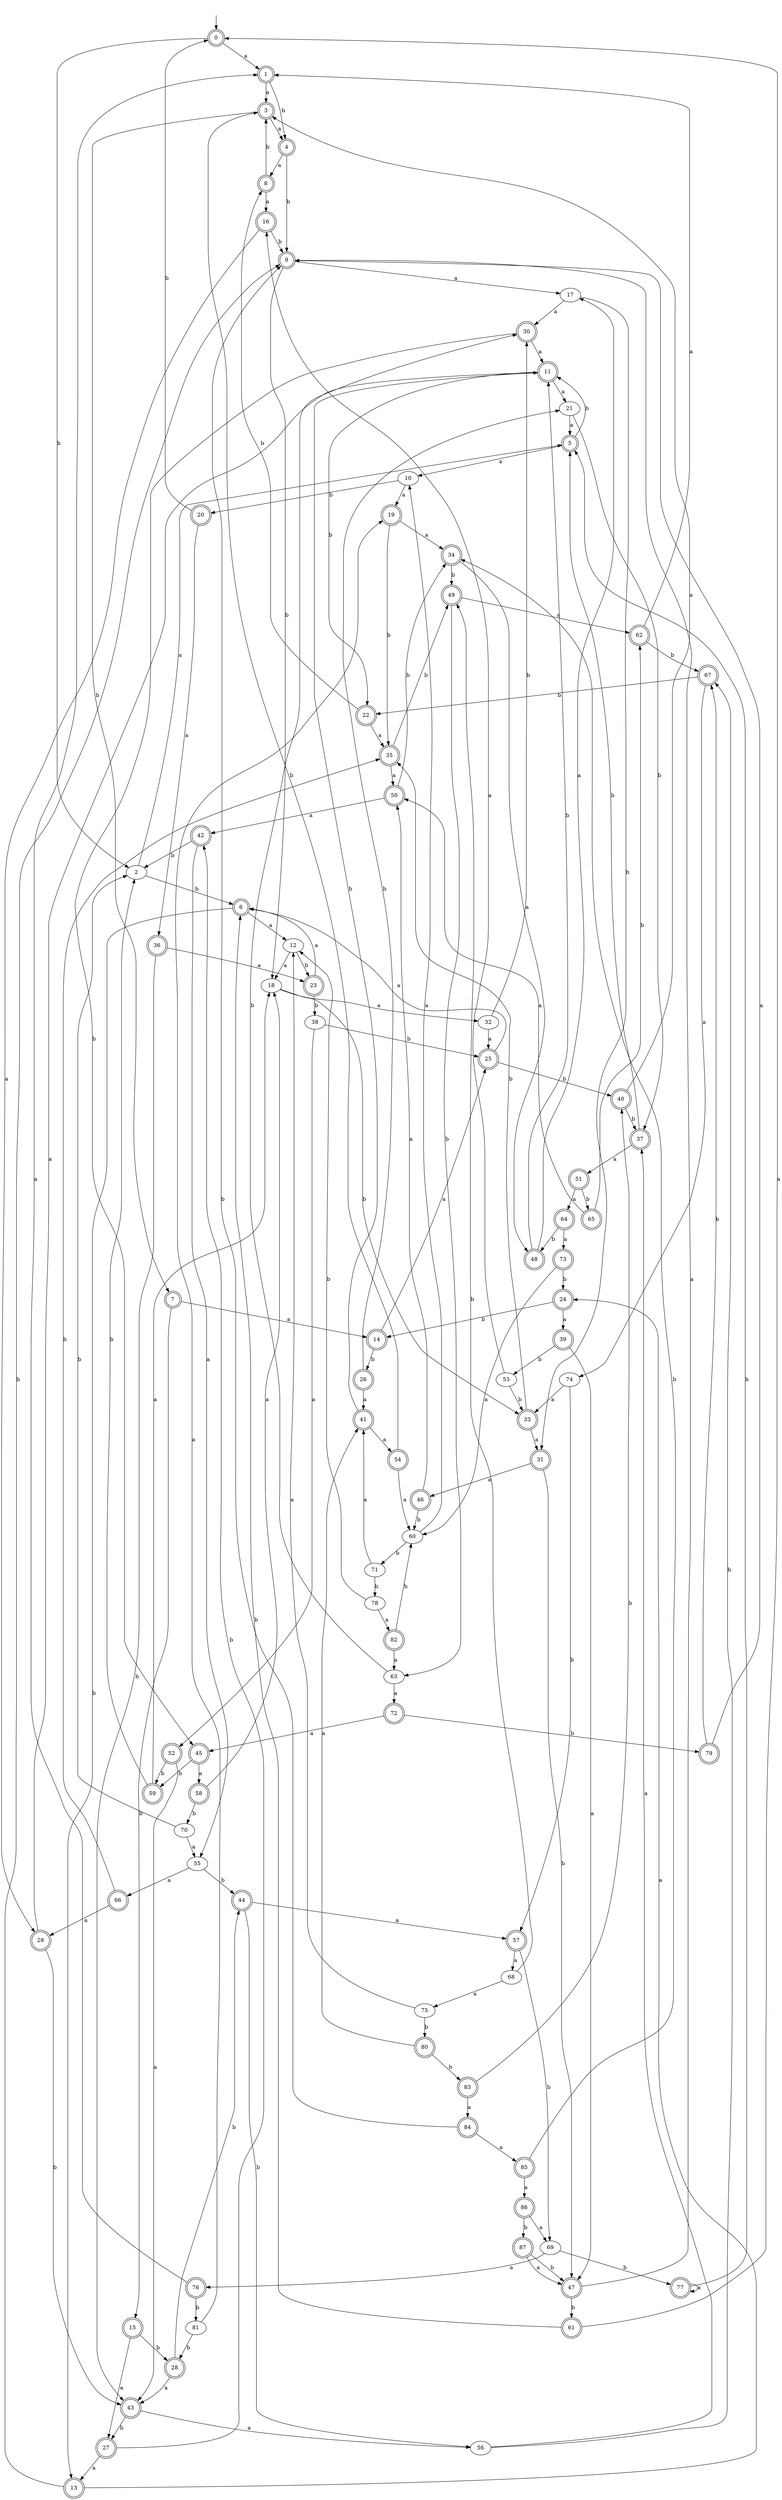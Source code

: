 digraph RandomDFA {
  __start0 [label="", shape=none];
  __start0 -> 0 [label=""];
  0 [shape=circle] [shape=doublecircle]
  0 -> 1 [label="a"]
  0 -> 2 [label="b"]
  1 [shape=doublecircle]
  1 -> 3 [label="a"]
  1 -> 4 [label="b"]
  2
  2 -> 5 [label="a"]
  2 -> 6 [label="b"]
  3 [shape=doublecircle]
  3 -> 4 [label="a"]
  3 -> 7 [label="b"]
  4 [shape=doublecircle]
  4 -> 8 [label="a"]
  4 -> 9 [label="b"]
  5 [shape=doublecircle]
  5 -> 10 [label="a"]
  5 -> 11 [label="b"]
  6 [shape=doublecircle]
  6 -> 12 [label="a"]
  6 -> 13 [label="b"]
  7 [shape=doublecircle]
  7 -> 14 [label="a"]
  7 -> 15 [label="b"]
  8 [shape=doublecircle]
  8 -> 16 [label="a"]
  8 -> 3 [label="b"]
  9 [shape=doublecircle]
  9 -> 17 [label="a"]
  9 -> 18 [label="b"]
  10
  10 -> 19 [label="a"]
  10 -> 20 [label="b"]
  11 [shape=doublecircle]
  11 -> 21 [label="a"]
  11 -> 22 [label="b"]
  12
  12 -> 18 [label="a"]
  12 -> 23 [label="b"]
  13 [shape=doublecircle]
  13 -> 24 [label="a"]
  13 -> 9 [label="b"]
  14 [shape=doublecircle]
  14 -> 25 [label="a"]
  14 -> 26 [label="b"]
  15 [shape=doublecircle]
  15 -> 27 [label="a"]
  15 -> 28 [label="b"]
  16 [shape=doublecircle]
  16 -> 29 [label="a"]
  16 -> 9 [label="b"]
  17
  17 -> 30 [label="a"]
  17 -> 31 [label="b"]
  18
  18 -> 32 [label="a"]
  18 -> 33 [label="b"]
  19 [shape=doublecircle]
  19 -> 34 [label="a"]
  19 -> 35 [label="b"]
  20 [shape=doublecircle]
  20 -> 36 [label="a"]
  20 -> 0 [label="b"]
  21
  21 -> 5 [label="a"]
  21 -> 37 [label="b"]
  22 [shape=doublecircle]
  22 -> 35 [label="a"]
  22 -> 8 [label="b"]
  23 [shape=doublecircle]
  23 -> 6 [label="a"]
  23 -> 38 [label="b"]
  24 [shape=doublecircle]
  24 -> 39 [label="a"]
  24 -> 14 [label="b"]
  25 [shape=doublecircle]
  25 -> 6 [label="a"]
  25 -> 40 [label="b"]
  26 [shape=doublecircle]
  26 -> 41 [label="a"]
  26 -> 21 [label="b"]
  27 [shape=doublecircle]
  27 -> 13 [label="a"]
  27 -> 42 [label="b"]
  28 [shape=doublecircle]
  28 -> 43 [label="a"]
  28 -> 44 [label="b"]
  29 [shape=doublecircle]
  29 -> 11 [label="a"]
  29 -> 43 [label="b"]
  30 [shape=doublecircle]
  30 -> 11 [label="a"]
  30 -> 45 [label="b"]
  31 [shape=doublecircle]
  31 -> 46 [label="a"]
  31 -> 47 [label="b"]
  32
  32 -> 25 [label="a"]
  32 -> 30 [label="b"]
  33 [shape=doublecircle]
  33 -> 31 [label="a"]
  33 -> 35 [label="b"]
  34 [shape=doublecircle]
  34 -> 48 [label="a"]
  34 -> 49 [label="b"]
  35 [shape=doublecircle]
  35 -> 50 [label="a"]
  35 -> 49 [label="b"]
  36 [shape=doublecircle]
  36 -> 23 [label="a"]
  36 -> 43 [label="b"]
  37 [shape=doublecircle]
  37 -> 51 [label="a"]
  37 -> 5 [label="b"]
  38
  38 -> 52 [label="a"]
  38 -> 25 [label="b"]
  39 [shape=doublecircle]
  39 -> 47 [label="a"]
  39 -> 53 [label="b"]
  40 [shape=doublecircle]
  40 -> 3 [label="a"]
  40 -> 37 [label="b"]
  41 [shape=doublecircle]
  41 -> 54 [label="a"]
  41 -> 11 [label="b"]
  42 [shape=doublecircle]
  42 -> 55 [label="a"]
  42 -> 2 [label="b"]
  43 [shape=doublecircle]
  43 -> 56 [label="a"]
  43 -> 27 [label="b"]
  44 [shape=doublecircle]
  44 -> 57 [label="a"]
  44 -> 56 [label="b"]
  45 [shape=doublecircle]
  45 -> 58 [label="a"]
  45 -> 59 [label="b"]
  46 [shape=doublecircle]
  46 -> 50 [label="a"]
  46 -> 60 [label="b"]
  47 [shape=doublecircle]
  47 -> 9 [label="a"]
  47 -> 61 [label="b"]
  48 [shape=doublecircle]
  48 -> 17 [label="a"]
  48 -> 11 [label="b"]
  49 [shape=doublecircle]
  49 -> 62 [label="a"]
  49 -> 63 [label="b"]
  50 [shape=doublecircle]
  50 -> 42 [label="a"]
  50 -> 34 [label="b"]
  51 [shape=doublecircle]
  51 -> 64 [label="a"]
  51 -> 65 [label="b"]
  52 [shape=doublecircle]
  52 -> 43 [label="a"]
  52 -> 59 [label="b"]
  53
  53 -> 16 [label="a"]
  53 -> 33 [label="b"]
  54 [shape=doublecircle]
  54 -> 60 [label="a"]
  54 -> 3 [label="b"]
  55
  55 -> 66 [label="a"]
  55 -> 44 [label="b"]
  56
  56 -> 37 [label="a"]
  56 -> 67 [label="b"]
  57 [shape=doublecircle]
  57 -> 68 [label="a"]
  57 -> 69 [label="b"]
  58 [shape=doublecircle]
  58 -> 18 [label="a"]
  58 -> 70 [label="b"]
  59 [shape=doublecircle]
  59 -> 18 [label="a"]
  59 -> 2 [label="b"]
  60
  60 -> 10 [label="a"]
  60 -> 71 [label="b"]
  61 [shape=doublecircle]
  61 -> 0 [label="a"]
  61 -> 6 [label="b"]
  62 [shape=doublecircle]
  62 -> 1 [label="a"]
  62 -> 67 [label="b"]
  63
  63 -> 72 [label="a"]
  63 -> 30 [label="b"]
  64 [shape=doublecircle]
  64 -> 73 [label="a"]
  64 -> 48 [label="b"]
  65 [shape=doublecircle]
  65 -> 50 [label="a"]
  65 -> 62 [label="b"]
  66 [shape=doublecircle]
  66 -> 29 [label="a"]
  66 -> 35 [label="b"]
  67 [shape=doublecircle]
  67 -> 74 [label="a"]
  67 -> 22 [label="b"]
  68
  68 -> 75 [label="a"]
  68 -> 49 [label="b"]
  69
  69 -> 76 [label="a"]
  69 -> 77 [label="b"]
  70
  70 -> 55 [label="a"]
  70 -> 2 [label="b"]
  71
  71 -> 41 [label="a"]
  71 -> 78 [label="b"]
  72 [shape=doublecircle]
  72 -> 45 [label="a"]
  72 -> 79 [label="b"]
  73 [shape=doublecircle]
  73 -> 60 [label="a"]
  73 -> 24 [label="b"]
  74
  74 -> 33 [label="a"]
  74 -> 57 [label="b"]
  75
  75 -> 12 [label="a"]
  75 -> 80 [label="b"]
  76 [shape=doublecircle]
  76 -> 1 [label="a"]
  76 -> 81 [label="b"]
  77 [shape=doublecircle]
  77 -> 77 [label="a"]
  77 -> 5 [label="b"]
  78
  78 -> 82 [label="a"]
  78 -> 12 [label="b"]
  79 [shape=doublecircle]
  79 -> 9 [label="a"]
  79 -> 67 [label="b"]
  80 [shape=doublecircle]
  80 -> 41 [label="a"]
  80 -> 83 [label="b"]
  81
  81 -> 19 [label="a"]
  81 -> 28 [label="b"]
  82 [shape=doublecircle]
  82 -> 63 [label="a"]
  82 -> 60 [label="b"]
  83 [shape=doublecircle]
  83 -> 84 [label="a"]
  83 -> 40 [label="b"]
  84 [shape=doublecircle]
  84 -> 85 [label="a"]
  84 -> 9 [label="b"]
  85 [shape=doublecircle]
  85 -> 86 [label="a"]
  85 -> 34 [label="b"]
  86 [shape=doublecircle]
  86 -> 69 [label="a"]
  86 -> 87 [label="b"]
  87 [shape=doublecircle]
  87 -> 47 [label="a"]
  87 -> 47 [label="b"]
}
